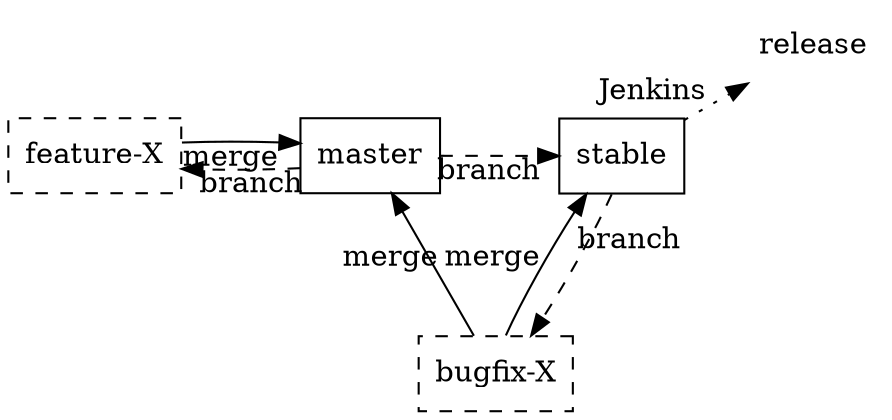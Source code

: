digraph {
	rankdir=LR
	node[shape=box]
	graph[layout=circo]
	
	"feature-X"[style=dashed]
	"bugfix-X"[style=dashed]
	
	master -> stable [label=branch style=dashed]
	master -> "feature-X" [label=branch style=dashed] 
	"feature-X" -> master [label=merge]
	
	stable -> "bugfix-X" [label=branch style=dashed]
	"bugfix-X" -> stable [label=merge]
	"bugfix-X" -> master [label=merge]
	
	release[shape=none]
	stable -> release [style=dotted label="Jenkins"] 
}